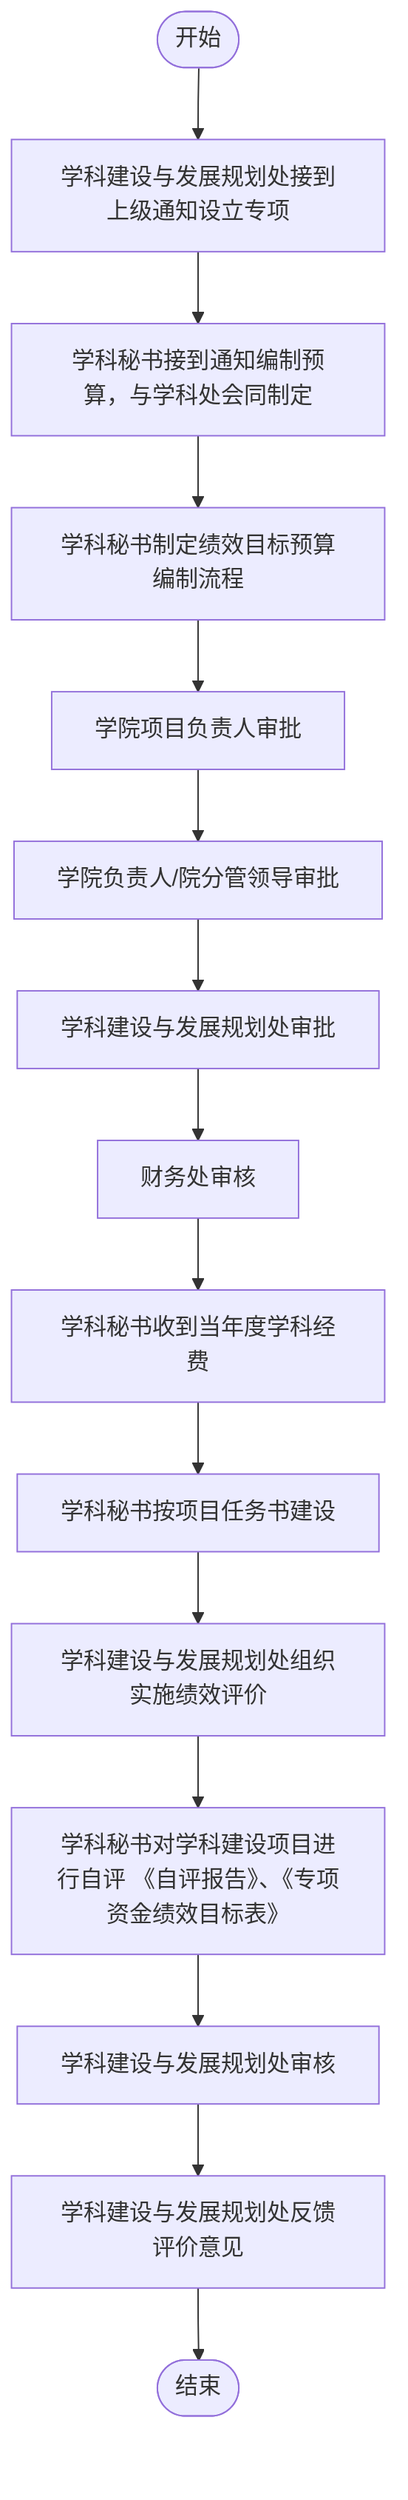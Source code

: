 flowchart TD
    Start(["开始"]) --> A[学科建设与发展规划处接到上级通知设立专项]
    A --> B[学科秘书接到通知编制预算，与学科处会同制定]
    B --> C[学科秘书制定绩效目标预算编制流程]
    C --> D[学院项目负责人审批]
    D --> E[学院负责人/院分管领导审批]
    E --> F[学科建设与发展规划处审批]
    F --> G[财务处审核]
    G --> H[学科秘书收到当年度学科经费]
    H --> I[学科秘书按项目任务书建设]
    I --> J[学科建设与发展规划处组织实施绩效评价]
    J --> K[学科秘书对学科建设项目进行自评 《自评报告》、《专项资金绩效目标表》]
    K --> L[学科建设与发展规划处审核]
    L --> M[学科建设与发展规划处反馈评价意见]
    M --> End(["结束"])